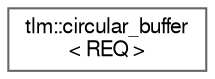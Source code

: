 digraph "Graphical Class Hierarchy"
{
 // LATEX_PDF_SIZE
  bgcolor="transparent";
  edge [fontname=FreeSans,fontsize=10,labelfontname=FreeSans,labelfontsize=10];
  node [fontname=FreeSans,fontsize=10,shape=box,height=0.2,width=0.4];
  rankdir="LR";
  Node0 [id="Node000000",label="tlm::circular_buffer\l\< REQ \>",height=0.2,width=0.4,color="grey40", fillcolor="white", style="filled",URL="$a01113.html",tooltip=" "];
}
